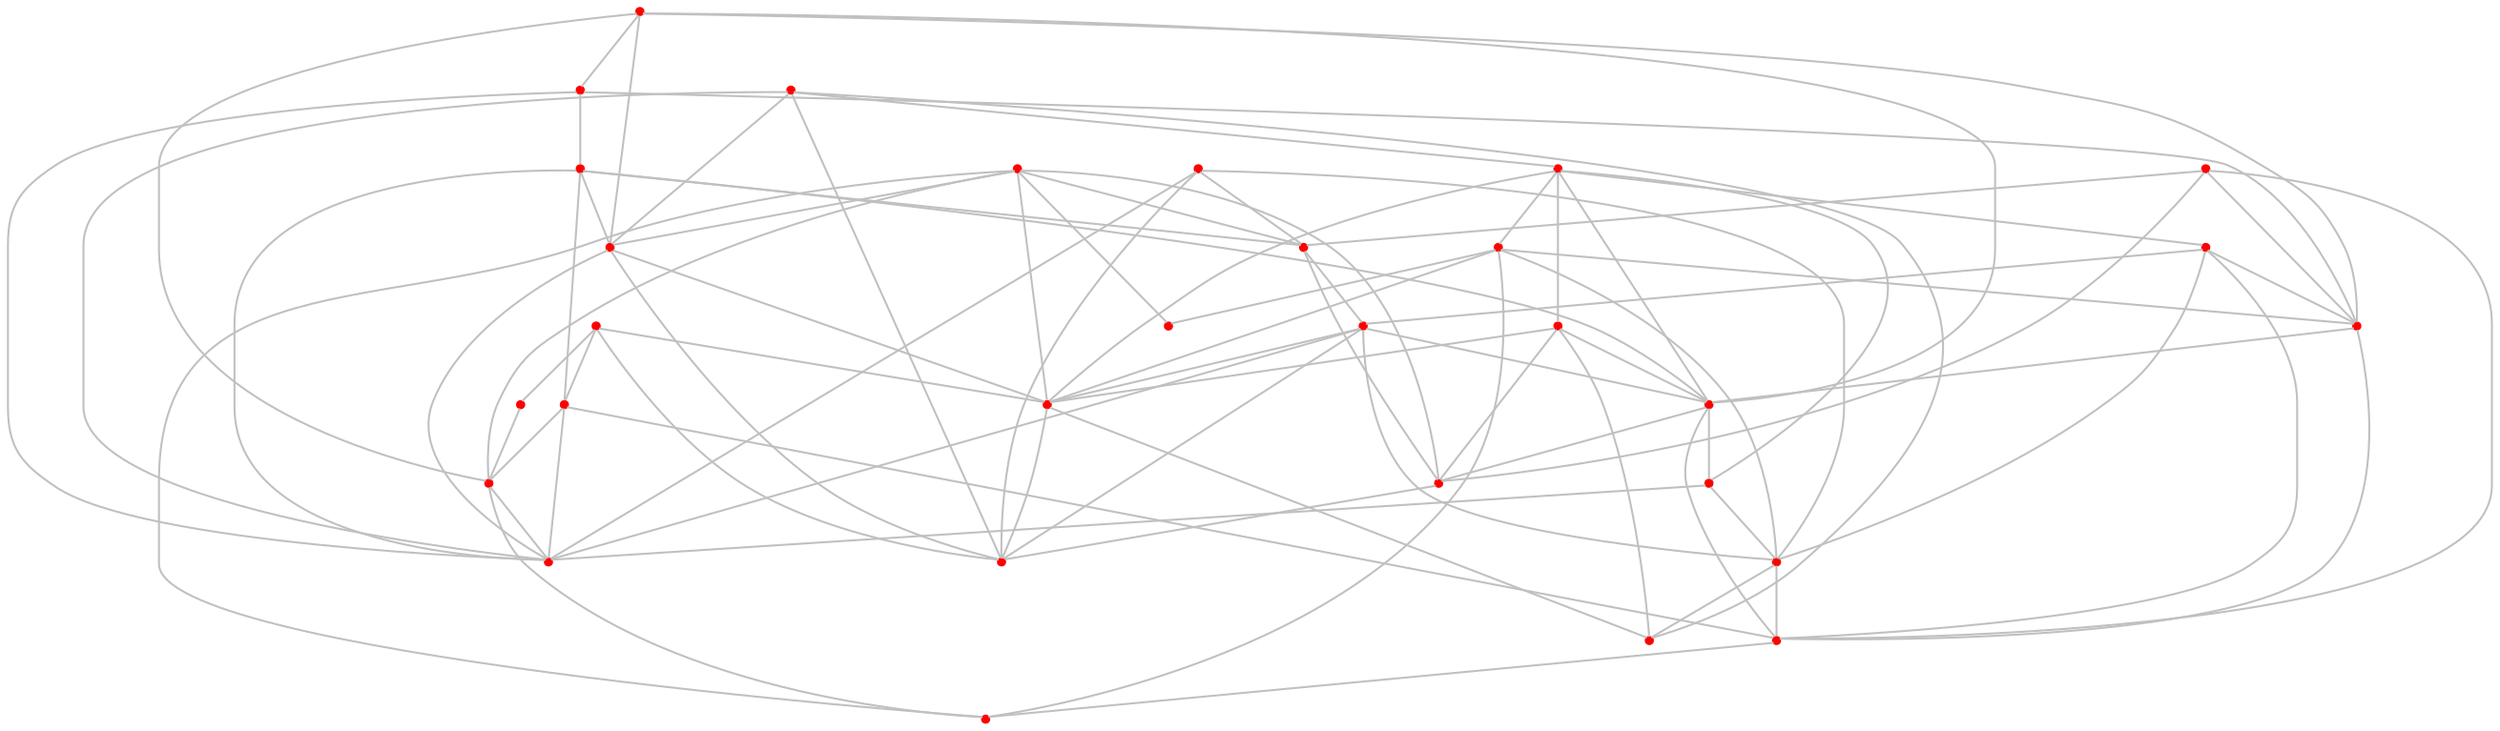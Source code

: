 graph {
	0 [color=red shape=point]
	1 [color=red shape=point]
	2 [color=red shape=point]
	3 [color=red shape=point]
	4 [color=red shape=point]
	5 [color=red shape=point]
	6 [color=red shape=point]
	7 [color=red shape=point]
	8 [color=red shape=point]
	9 [color=red shape=point]
	10 [color=red shape=point]
	11 [color=red shape=point]
	12 [color=red shape=point]
	13 [color=red shape=point]
	14 [color=red shape=point]
	15 [color=red shape=point]
	16 [color=red shape=point]
	17 [color=red shape=point]
	18 [color=red shape=point]
	19 [color=red shape=point]
	20 [color=red shape=point]
	21 [color=red shape=point]
	22 [color=red shape=point]
	23 [color=red shape=point]
	24 [color=red shape=point]
	25 [color=red shape=point]
	26 [color=red shape=point]
	27 [color=red shape=point]
	28 [color=red shape=point]
	29 [color=red shape=point]
	0 -- 13 [color=gray]
	0 -- 19 [color=gray]
	0 -- 20 [color=gray]
	0 -- 21 [color=gray]
	0 -- 23 [color=gray]
	0 -- 26 [color=gray]
	0 -- 27 [color=gray]
	1 -- 6 [color=gray]
	1 -- 10 [color=gray]
	1 -- 20 [color=gray]
	1 -- 28 [color=gray]
	2 -- 4 [color=gray]
	2 -- 19 [color=gray]
	2 -- 25 [color=gray]
	2 -- 28 [color=gray]
	2 -- 29 [color=gray]
	3 -- 5 [color=gray]
	3 -- 16 [color=gray]
	3 -- 17 [color=gray]
	3 -- 19 [color=gray]
	3 -- 23 [color=gray]
	4 -- 7 [color=gray]
	4 -- 11 [color=gray]
	4 -- 14 [color=gray]
	4 -- 17 [color=gray]
	4 -- 18 [color=gray]
	4 -- 20 [color=gray]
	5 -- 8 [color=gray]
	5 -- 16 [color=gray]
	5 -- 29 [color=gray]
	6 -- 23 [color=gray]
	7 -- 16 [color=gray]
	7 -- 20 [color=gray]
	7 -- 22 [color=gray]
	7 -- 26 [color=gray]
	7 -- 27 [color=gray]
	8 -- 10 [color=gray]
	8 -- 13 [color=gray]
	8 -- 17 [color=gray]
	8 -- 19 [color=gray]
	8 -- 29 [color=gray]
	9 -- 13 [color=gray]
	9 -- 16 [color=gray]
	9 -- 21 [color=gray]
	9 -- 24 [color=gray]
	10 -- 23 [color=gray]
	10 -- 24 [color=gray]
	10 -- 29 [color=gray]
	11 -- 17 [color=gray]
	11 -- 20 [color=gray]
	11 -- 21 [color=gray]
	11 -- 25 [color=gray]
	12 -- 13 [color=gray]
	12 -- 22 [color=gray]
	12 -- 28 [color=gray]
	12 -- 29 [color=gray]
	13 -- 15 [color=gray]
	13 -- 21 [color=gray]
	14 -- 15 [color=gray]
	14 -- 16 [color=gray]
	14 -- 22 [color=gray]
	14 -- 24 [color=gray]
	15 -- 17 [color=gray]
	15 -- 20 [color=gray]
	15 -- 22 [color=gray]
	15 -- 28 [color=gray]
	15 -- 29 [color=gray]
	16 -- 17 [color=gray]
	16 -- 24 [color=gray]
	17 -- 18 [color=gray]
	17 -- 21 [color=gray]
	17 -- 24 [color=gray]
	18 -- 22 [color=gray]
	18 -- 29 [color=gray]
	19 -- 20 [color=gray]
	19 -- 28 [color=gray]
	19 -- 29 [color=gray]
	20 -- 25 [color=gray]
	20 -- 28 [color=gray]
	21 -- 28 [color=gray]
	22 -- 24 [color=gray]
	22 -- 25 [color=gray]
	23 -- 26 [color=gray]
	23 -- 29 [color=gray]
	24 -- 26 [color=gray]
}
